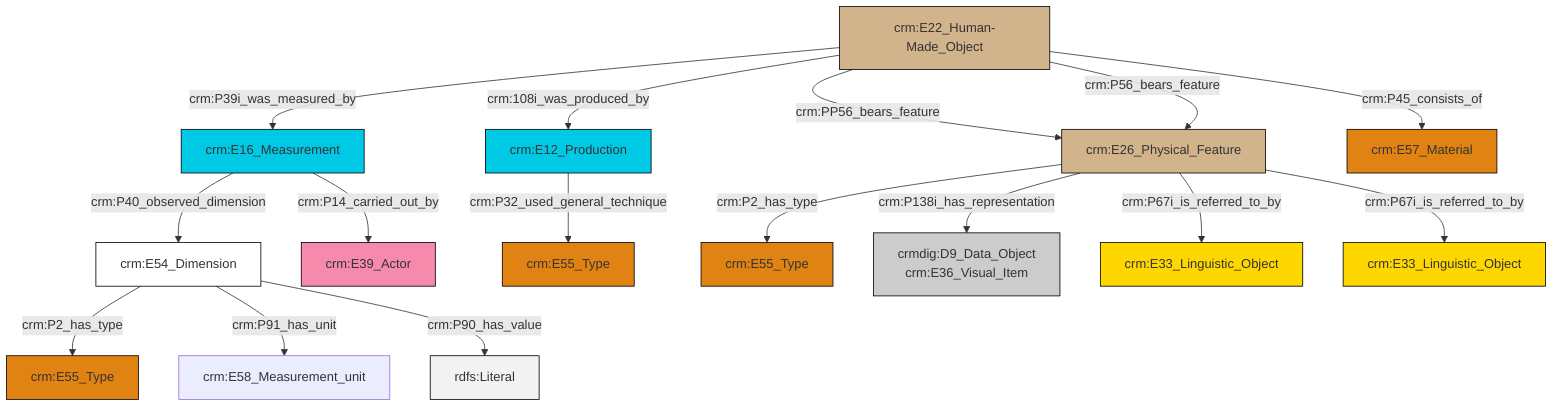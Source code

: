graph TD
classDef Literal fill:#f2f2f2,stroke:#000000;
classDef CRM_Entity fill:#FFFFFF,stroke:#000000;
classDef Temporal_Entity fill:#00C9E6, stroke:#000000;
classDef Type fill:#E18312, stroke:#000000;
classDef Time-Span fill:#2C9C91, stroke:#000000;
classDef Appellation fill:#FFEB7F, stroke:#000000;
classDef Place fill:#008836, stroke:#000000;
classDef Persistent_Item fill:#B266B2, stroke:#000000;
classDef Conceptual_Object fill:#FFD700, stroke:#000000;
classDef Physical_Thing fill:#D2B48C, stroke:#000000;
classDef Actor fill:#f58aad, stroke:#000000;
classDef PC_Classes fill:#4ce600, stroke:#000000;
classDef Multi fill:#cccccc,stroke:#000000;

0["crm:E16_Measurement"]:::Temporal_Entity -->|crm:P40_observed_dimension| 1["crm:E54_Dimension"]:::CRM_Entity
2["crm:E22_Human-Made_Object"]:::Physical_Thing -->|crm:PP56_bears_feature| 3["crm:E26_Physical_Feature"]:::Physical_Thing
0["crm:E16_Measurement"]:::Temporal_Entity -->|crm:P14_carried_out_by| 4["crm:E39_Actor"]:::Actor
1["crm:E54_Dimension"]:::CRM_Entity -->|crm:P2_has_type| 5["crm:E55_Type"]:::Type
6["crm:E12_Production"]:::Temporal_Entity -->|crm:P32_used_general_technique| 7["crm:E55_Type"]:::Type
3["crm:E26_Physical_Feature"]:::Physical_Thing -->|crm:P2_has_type| 8["crm:E55_Type"]:::Type
3["crm:E26_Physical_Feature"]:::Physical_Thing -->|crm:P138i_has_representation| 10["crmdig:D9_Data_Object<br>crm:E36_Visual_Item"]:::Multi
2["crm:E22_Human-Made_Object"]:::Physical_Thing -->|crm:108i_was_produced_by| 6["crm:E12_Production"]:::Temporal_Entity
2["crm:E22_Human-Made_Object"]:::Physical_Thing -->|crm:P56_bears_feature| 3["crm:E26_Physical_Feature"]:::Physical_Thing
1["crm:E54_Dimension"]:::CRM_Entity -->|crm:P91_has_unit| 13["crm:E58_Measurement_unit"]:::Default
2["crm:E22_Human-Made_Object"]:::Physical_Thing -->|crm:P39i_was_measured_by| 0["crm:E16_Measurement"]:::Temporal_Entity
3["crm:E26_Physical_Feature"]:::Physical_Thing -->|crm:P67i_is_referred_to_by| 15["crm:E33_Linguistic_Object"]:::Conceptual_Object
1["crm:E54_Dimension"]:::CRM_Entity -->|crm:P90_has_value| 27[rdfs:Literal]:::Literal
3["crm:E26_Physical_Feature"]:::Physical_Thing -->|crm:P67i_is_referred_to_by| 21["crm:E33_Linguistic_Object"]:::Conceptual_Object
2["crm:E22_Human-Made_Object"]:::Physical_Thing -->|crm:P45_consists_of| 17["crm:E57_Material"]:::Type